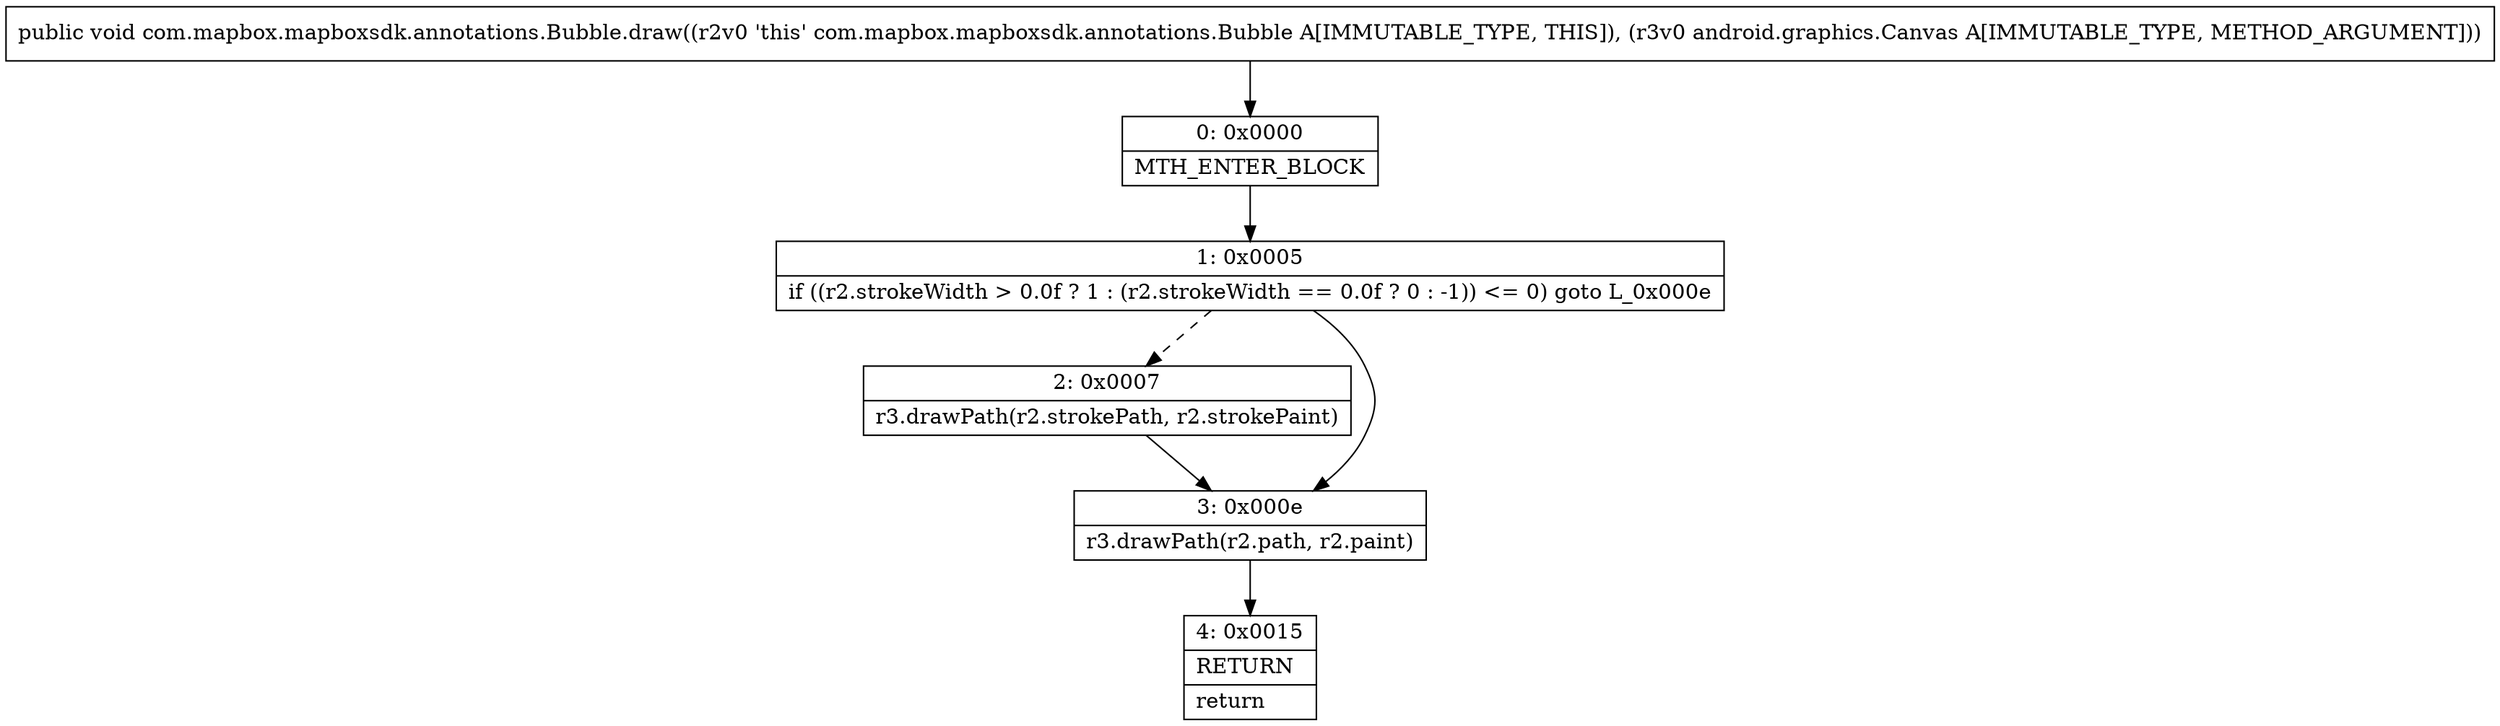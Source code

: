 digraph "CFG forcom.mapbox.mapboxsdk.annotations.Bubble.draw(Landroid\/graphics\/Canvas;)V" {
Node_0 [shape=record,label="{0\:\ 0x0000|MTH_ENTER_BLOCK\l}"];
Node_1 [shape=record,label="{1\:\ 0x0005|if ((r2.strokeWidth \> 0.0f ? 1 : (r2.strokeWidth == 0.0f ? 0 : \-1)) \<= 0) goto L_0x000e\l}"];
Node_2 [shape=record,label="{2\:\ 0x0007|r3.drawPath(r2.strokePath, r2.strokePaint)\l}"];
Node_3 [shape=record,label="{3\:\ 0x000e|r3.drawPath(r2.path, r2.paint)\l}"];
Node_4 [shape=record,label="{4\:\ 0x0015|RETURN\l|return\l}"];
MethodNode[shape=record,label="{public void com.mapbox.mapboxsdk.annotations.Bubble.draw((r2v0 'this' com.mapbox.mapboxsdk.annotations.Bubble A[IMMUTABLE_TYPE, THIS]), (r3v0 android.graphics.Canvas A[IMMUTABLE_TYPE, METHOD_ARGUMENT])) }"];
MethodNode -> Node_0;
Node_0 -> Node_1;
Node_1 -> Node_2[style=dashed];
Node_1 -> Node_3;
Node_2 -> Node_3;
Node_3 -> Node_4;
}

